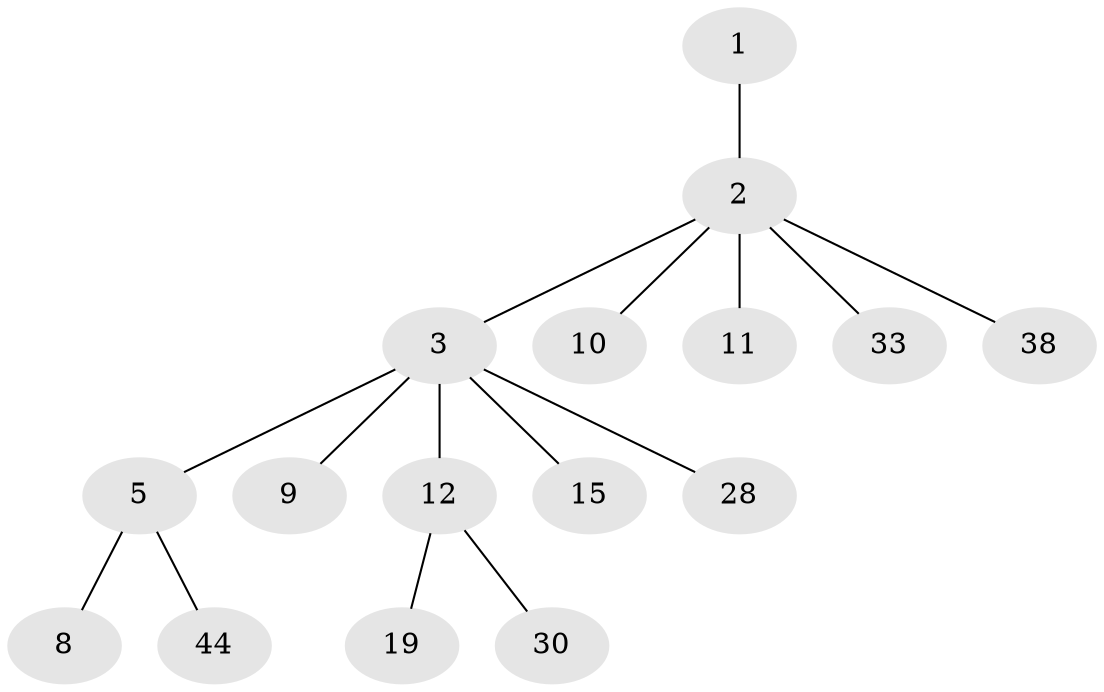 // original degree distribution, {1: 0.5370370370370371, 6: 0.037037037037037035, 5: 0.037037037037037035, 4: 0.05555555555555555, 3: 0.12962962962962962, 2: 0.2037037037037037}
// Generated by graph-tools (version 1.1) at 2025/19/03/04/25 18:19:10]
// undirected, 16 vertices, 15 edges
graph export_dot {
graph [start="1"]
  node [color=gray90,style=filled];
  1;
  2 [super="+7+23+43+37"];
  3 [super="+4+20+51+6"];
  5 [super="+22+49+32"];
  8;
  9;
  10 [super="+34+27+17"];
  11 [super="+18"];
  12 [super="+14+48+50"];
  15 [super="+26+47"];
  19 [super="+29"];
  28 [super="+45"];
  30 [super="+31+39"];
  33;
  38;
  44;
  1 -- 2;
  2 -- 3;
  2 -- 33;
  2 -- 38;
  2 -- 10;
  2 -- 11;
  3 -- 28;
  3 -- 5;
  3 -- 15;
  3 -- 9;
  3 -- 12;
  5 -- 8;
  5 -- 44;
  12 -- 19;
  12 -- 30;
}
